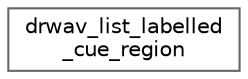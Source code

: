 digraph "Graphical Class Hierarchy"
{
 // LATEX_PDF_SIZE
  bgcolor="transparent";
  edge [fontname=Helvetica,fontsize=10,labelfontname=Helvetica,labelfontsize=10];
  node [fontname=Helvetica,fontsize=10,shape=box,height=0.2,width=0.4];
  rankdir="LR";
  Node0 [id="Node000000",label="drwav_list_labelled\l_cue_region",height=0.2,width=0.4,color="grey40", fillcolor="white", style="filled",URL="$structdrwav__list__labelled__cue__region.html",tooltip=" "];
}
